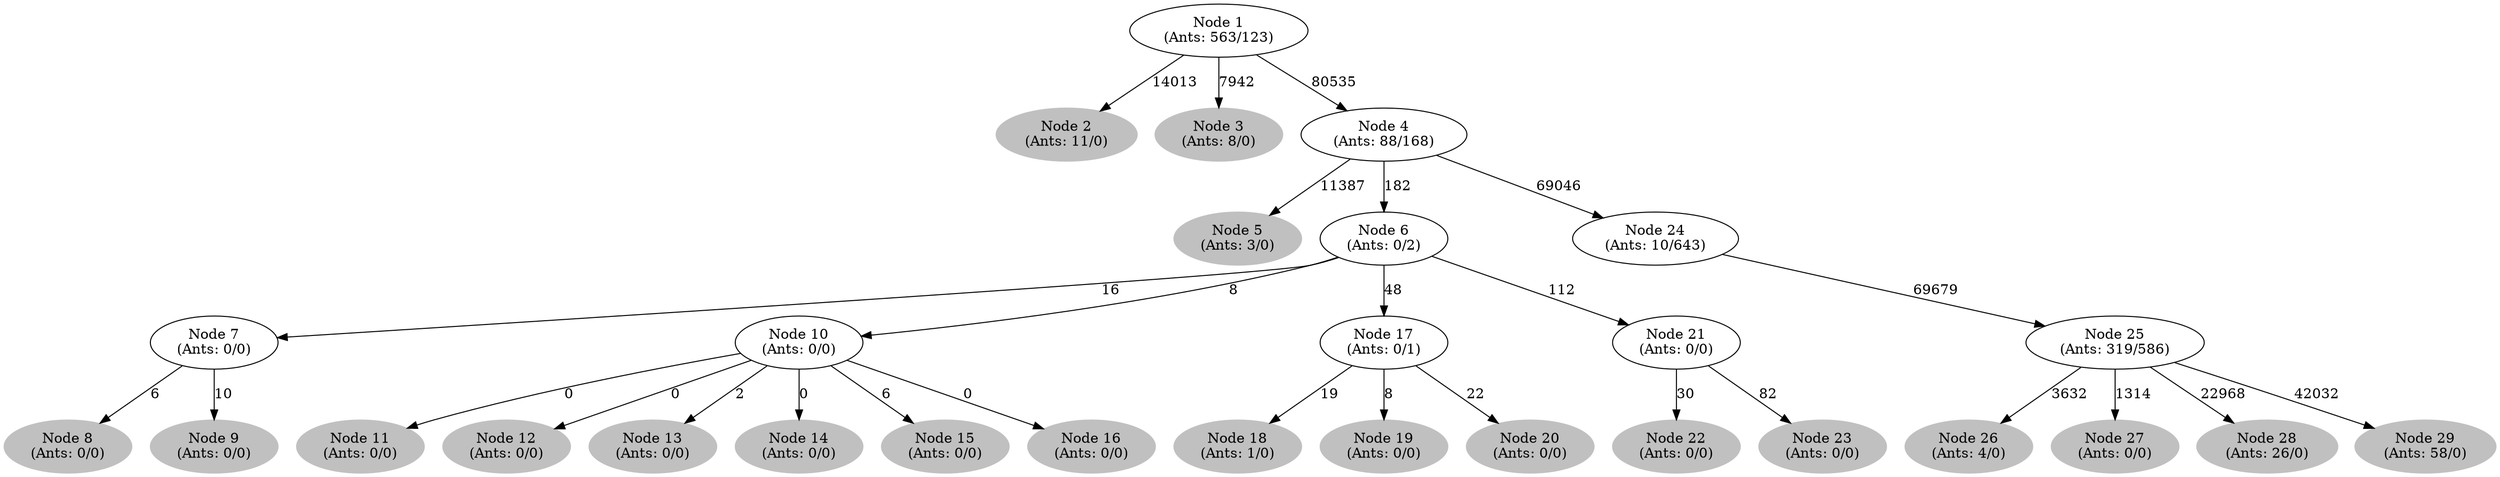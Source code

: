 digraph G {
	
	 "Node 2\n(Ants: 11/0)" [style=filled,color="gray"];
	"Node 1\n(Ants: 563/123)" -> "Node 2\n(Ants: 11/0)" [label=14013];
	 "Node 3\n(Ants: 8/0)" [style=filled,color="gray"];
	"Node 1\n(Ants: 563/123)" -> "Node 3\n(Ants: 8/0)" [label=7942];
	 "Node 1\n(Ants: 563/123)" -> "Node 4\n(Ants: 88/168)" [label=80535];
	 "Node 5\n(Ants: 3/0)" [style=filled,color="gray"];
	"Node 4\n(Ants: 88/168)" -> "Node 5\n(Ants: 3/0)" [label=11387];
	 "Node 4\n(Ants: 88/168)" -> "Node 6\n(Ants: 0/2)" [label=182];
	 "Node 6\n(Ants: 0/2)" -> "Node 7\n(Ants: 0/0)" [label=16];
	 "Node 8\n(Ants: 0/0)" [style=filled,color="gray"];
	"Node 7\n(Ants: 0/0)" -> "Node 8\n(Ants: 0/0)" [label=6];
	 "Node 9\n(Ants: 0/0)" [style=filled,color="gray"];
	"Node 7\n(Ants: 0/0)" -> "Node 9\n(Ants: 0/0)" [label=10];
	 "Node 6\n(Ants: 0/2)" -> "Node 10\n(Ants: 0/0)" [label=8];
	 "Node 11\n(Ants: 0/0)" [style=filled,color="gray"];
	"Node 10\n(Ants: 0/0)" -> "Node 11\n(Ants: 0/0)" [label=0];
	 "Node 12\n(Ants: 0/0)" [style=filled,color="gray"];
	"Node 10\n(Ants: 0/0)" -> "Node 12\n(Ants: 0/0)" [label=0];
	 "Node 13\n(Ants: 0/0)" [style=filled,color="gray"];
	"Node 10\n(Ants: 0/0)" -> "Node 13\n(Ants: 0/0)" [label=2];
	 "Node 14\n(Ants: 0/0)" [style=filled,color="gray"];
	"Node 10\n(Ants: 0/0)" -> "Node 14\n(Ants: 0/0)" [label=0];
	 "Node 15\n(Ants: 0/0)" [style=filled,color="gray"];
	"Node 10\n(Ants: 0/0)" -> "Node 15\n(Ants: 0/0)" [label=6];
	 "Node 16\n(Ants: 0/0)" [style=filled,color="gray"];
	"Node 10\n(Ants: 0/0)" -> "Node 16\n(Ants: 0/0)" [label=0];
	 "Node 6\n(Ants: 0/2)" -> "Node 17\n(Ants: 0/1)" [label=48];
	 "Node 18\n(Ants: 1/0)" [style=filled,color="gray"];
	"Node 17\n(Ants: 0/1)" -> "Node 18\n(Ants: 1/0)" [label=19];
	 "Node 19\n(Ants: 0/0)" [style=filled,color="gray"];
	"Node 17\n(Ants: 0/1)" -> "Node 19\n(Ants: 0/0)" [label=8];
	 "Node 20\n(Ants: 0/0)" [style=filled,color="gray"];
	"Node 17\n(Ants: 0/1)" -> "Node 20\n(Ants: 0/0)" [label=22];
	 "Node 6\n(Ants: 0/2)" -> "Node 21\n(Ants: 0/0)" [label=112];
	 "Node 22\n(Ants: 0/0)" [style=filled,color="gray"];
	"Node 21\n(Ants: 0/0)" -> "Node 22\n(Ants: 0/0)" [label=30];
	 "Node 23\n(Ants: 0/0)" [style=filled,color="gray"];
	"Node 21\n(Ants: 0/0)" -> "Node 23\n(Ants: 0/0)" [label=82];
	 "Node 4\n(Ants: 88/168)" -> "Node 24\n(Ants: 10/643)" [label=69046];
	 "Node 24\n(Ants: 10/643)" -> "Node 25\n(Ants: 319/586)" [label=69679];
	 "Node 26\n(Ants: 4/0)" [style=filled,color="gray"];
	"Node 25\n(Ants: 319/586)" -> "Node 26\n(Ants: 4/0)" [label=3632];
	 "Node 27\n(Ants: 0/0)" [style=filled,color="gray"];
	"Node 25\n(Ants: 319/586)" -> "Node 27\n(Ants: 0/0)" [label=1314];
	 "Node 28\n(Ants: 26/0)" [style=filled,color="gray"];
	"Node 25\n(Ants: 319/586)" -> "Node 28\n(Ants: 26/0)" [label=22968];
	 "Node 29\n(Ants: 58/0)" [style=filled,color="gray"];
	"Node 25\n(Ants: 319/586)" -> "Node 29\n(Ants: 58/0)" [label=42032];
	 
}
